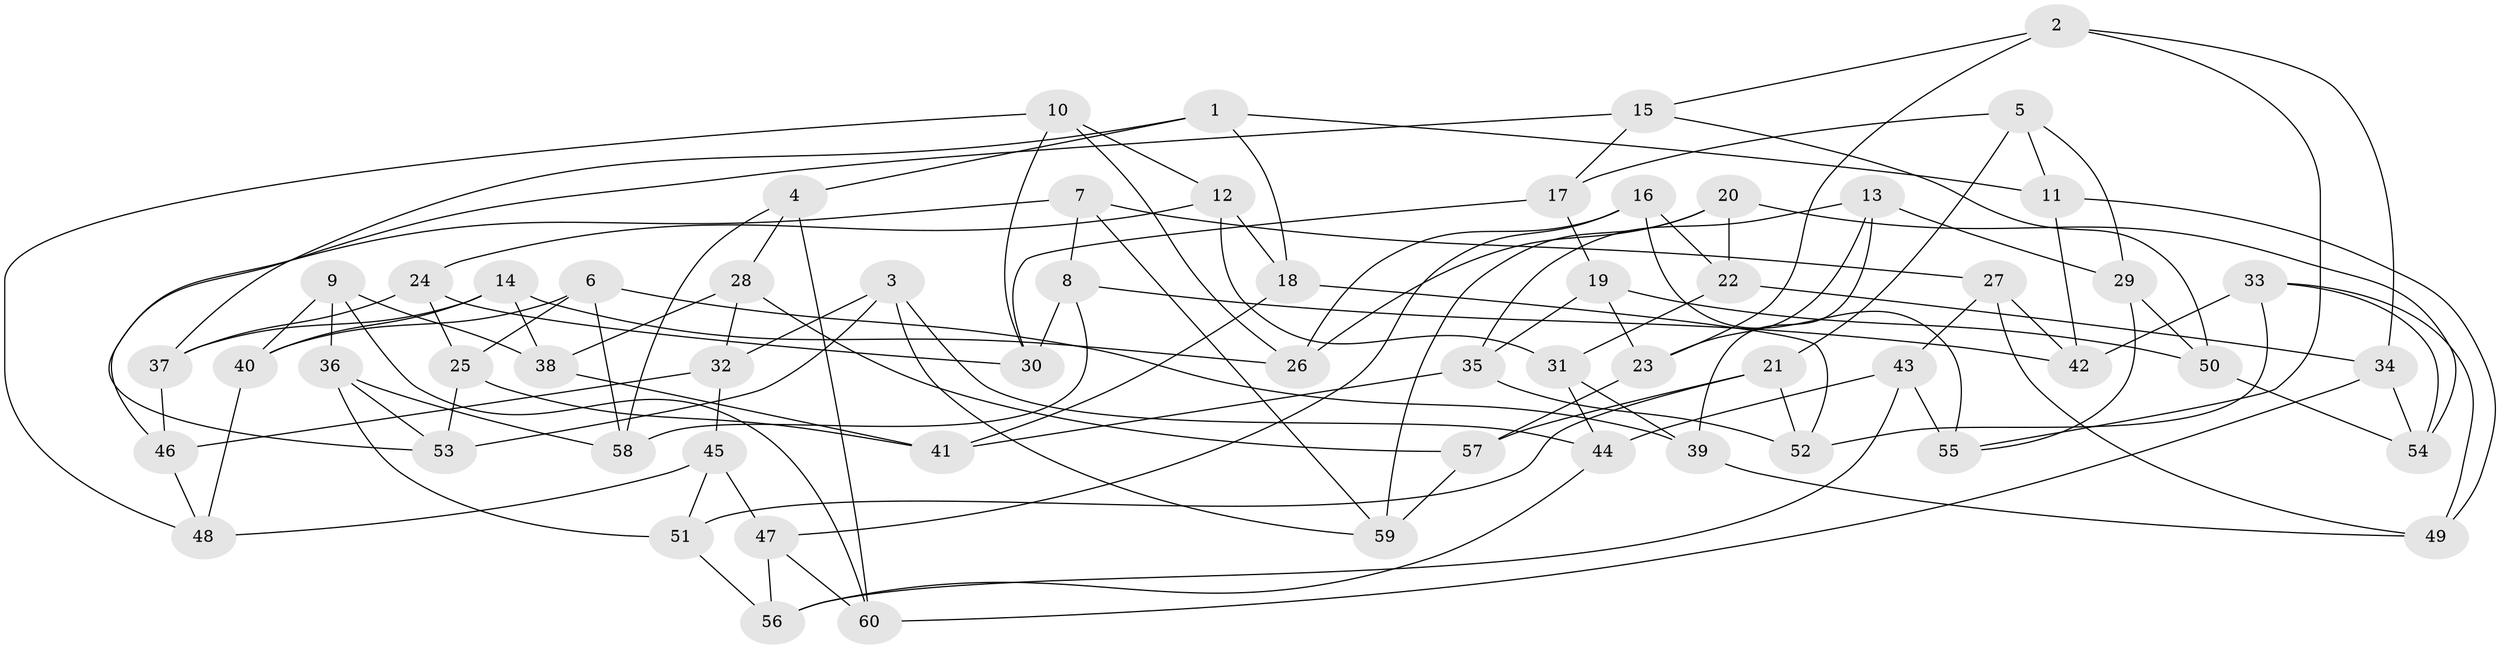 // coarse degree distribution, {4: 0.8372093023255814, 12: 0.023255813953488372, 9: 0.046511627906976744, 3: 0.06976744186046512, 11: 0.023255813953488372}
// Generated by graph-tools (version 1.1) at 2025/53/03/04/25 22:53:49]
// undirected, 60 vertices, 120 edges
graph export_dot {
  node [color=gray90,style=filled];
  1;
  2;
  3;
  4;
  5;
  6;
  7;
  8;
  9;
  10;
  11;
  12;
  13;
  14;
  15;
  16;
  17;
  18;
  19;
  20;
  21;
  22;
  23;
  24;
  25;
  26;
  27;
  28;
  29;
  30;
  31;
  32;
  33;
  34;
  35;
  36;
  37;
  38;
  39;
  40;
  41;
  42;
  43;
  44;
  45;
  46;
  47;
  48;
  49;
  50;
  51;
  52;
  53;
  54;
  55;
  56;
  57;
  58;
  59;
  60;
  1 -- 11;
  1 -- 4;
  1 -- 37;
  1 -- 18;
  2 -- 15;
  2 -- 55;
  2 -- 23;
  2 -- 34;
  3 -- 32;
  3 -- 44;
  3 -- 53;
  3 -- 59;
  4 -- 58;
  4 -- 28;
  4 -- 60;
  5 -- 21;
  5 -- 17;
  5 -- 11;
  5 -- 29;
  6 -- 39;
  6 -- 25;
  6 -- 58;
  6 -- 40;
  7 -- 59;
  7 -- 8;
  7 -- 27;
  7 -- 46;
  8 -- 30;
  8 -- 58;
  8 -- 42;
  9 -- 36;
  9 -- 38;
  9 -- 40;
  9 -- 60;
  10 -- 12;
  10 -- 26;
  10 -- 30;
  10 -- 48;
  11 -- 49;
  11 -- 42;
  12 -- 24;
  12 -- 18;
  12 -- 31;
  13 -- 35;
  13 -- 29;
  13 -- 39;
  13 -- 23;
  14 -- 26;
  14 -- 37;
  14 -- 40;
  14 -- 38;
  15 -- 50;
  15 -- 53;
  15 -- 17;
  16 -- 55;
  16 -- 26;
  16 -- 47;
  16 -- 22;
  17 -- 19;
  17 -- 30;
  18 -- 52;
  18 -- 41;
  19 -- 50;
  19 -- 23;
  19 -- 35;
  20 -- 54;
  20 -- 59;
  20 -- 22;
  20 -- 26;
  21 -- 52;
  21 -- 57;
  21 -- 51;
  22 -- 34;
  22 -- 31;
  23 -- 57;
  24 -- 30;
  24 -- 37;
  24 -- 25;
  25 -- 41;
  25 -- 53;
  27 -- 42;
  27 -- 43;
  27 -- 49;
  28 -- 38;
  28 -- 32;
  28 -- 57;
  29 -- 55;
  29 -- 50;
  31 -- 44;
  31 -- 39;
  32 -- 46;
  32 -- 45;
  33 -- 49;
  33 -- 54;
  33 -- 52;
  33 -- 42;
  34 -- 54;
  34 -- 60;
  35 -- 41;
  35 -- 52;
  36 -- 51;
  36 -- 58;
  36 -- 53;
  37 -- 46;
  38 -- 41;
  39 -- 49;
  40 -- 48;
  43 -- 55;
  43 -- 44;
  43 -- 56;
  44 -- 56;
  45 -- 51;
  45 -- 47;
  45 -- 48;
  46 -- 48;
  47 -- 56;
  47 -- 60;
  50 -- 54;
  51 -- 56;
  57 -- 59;
}

